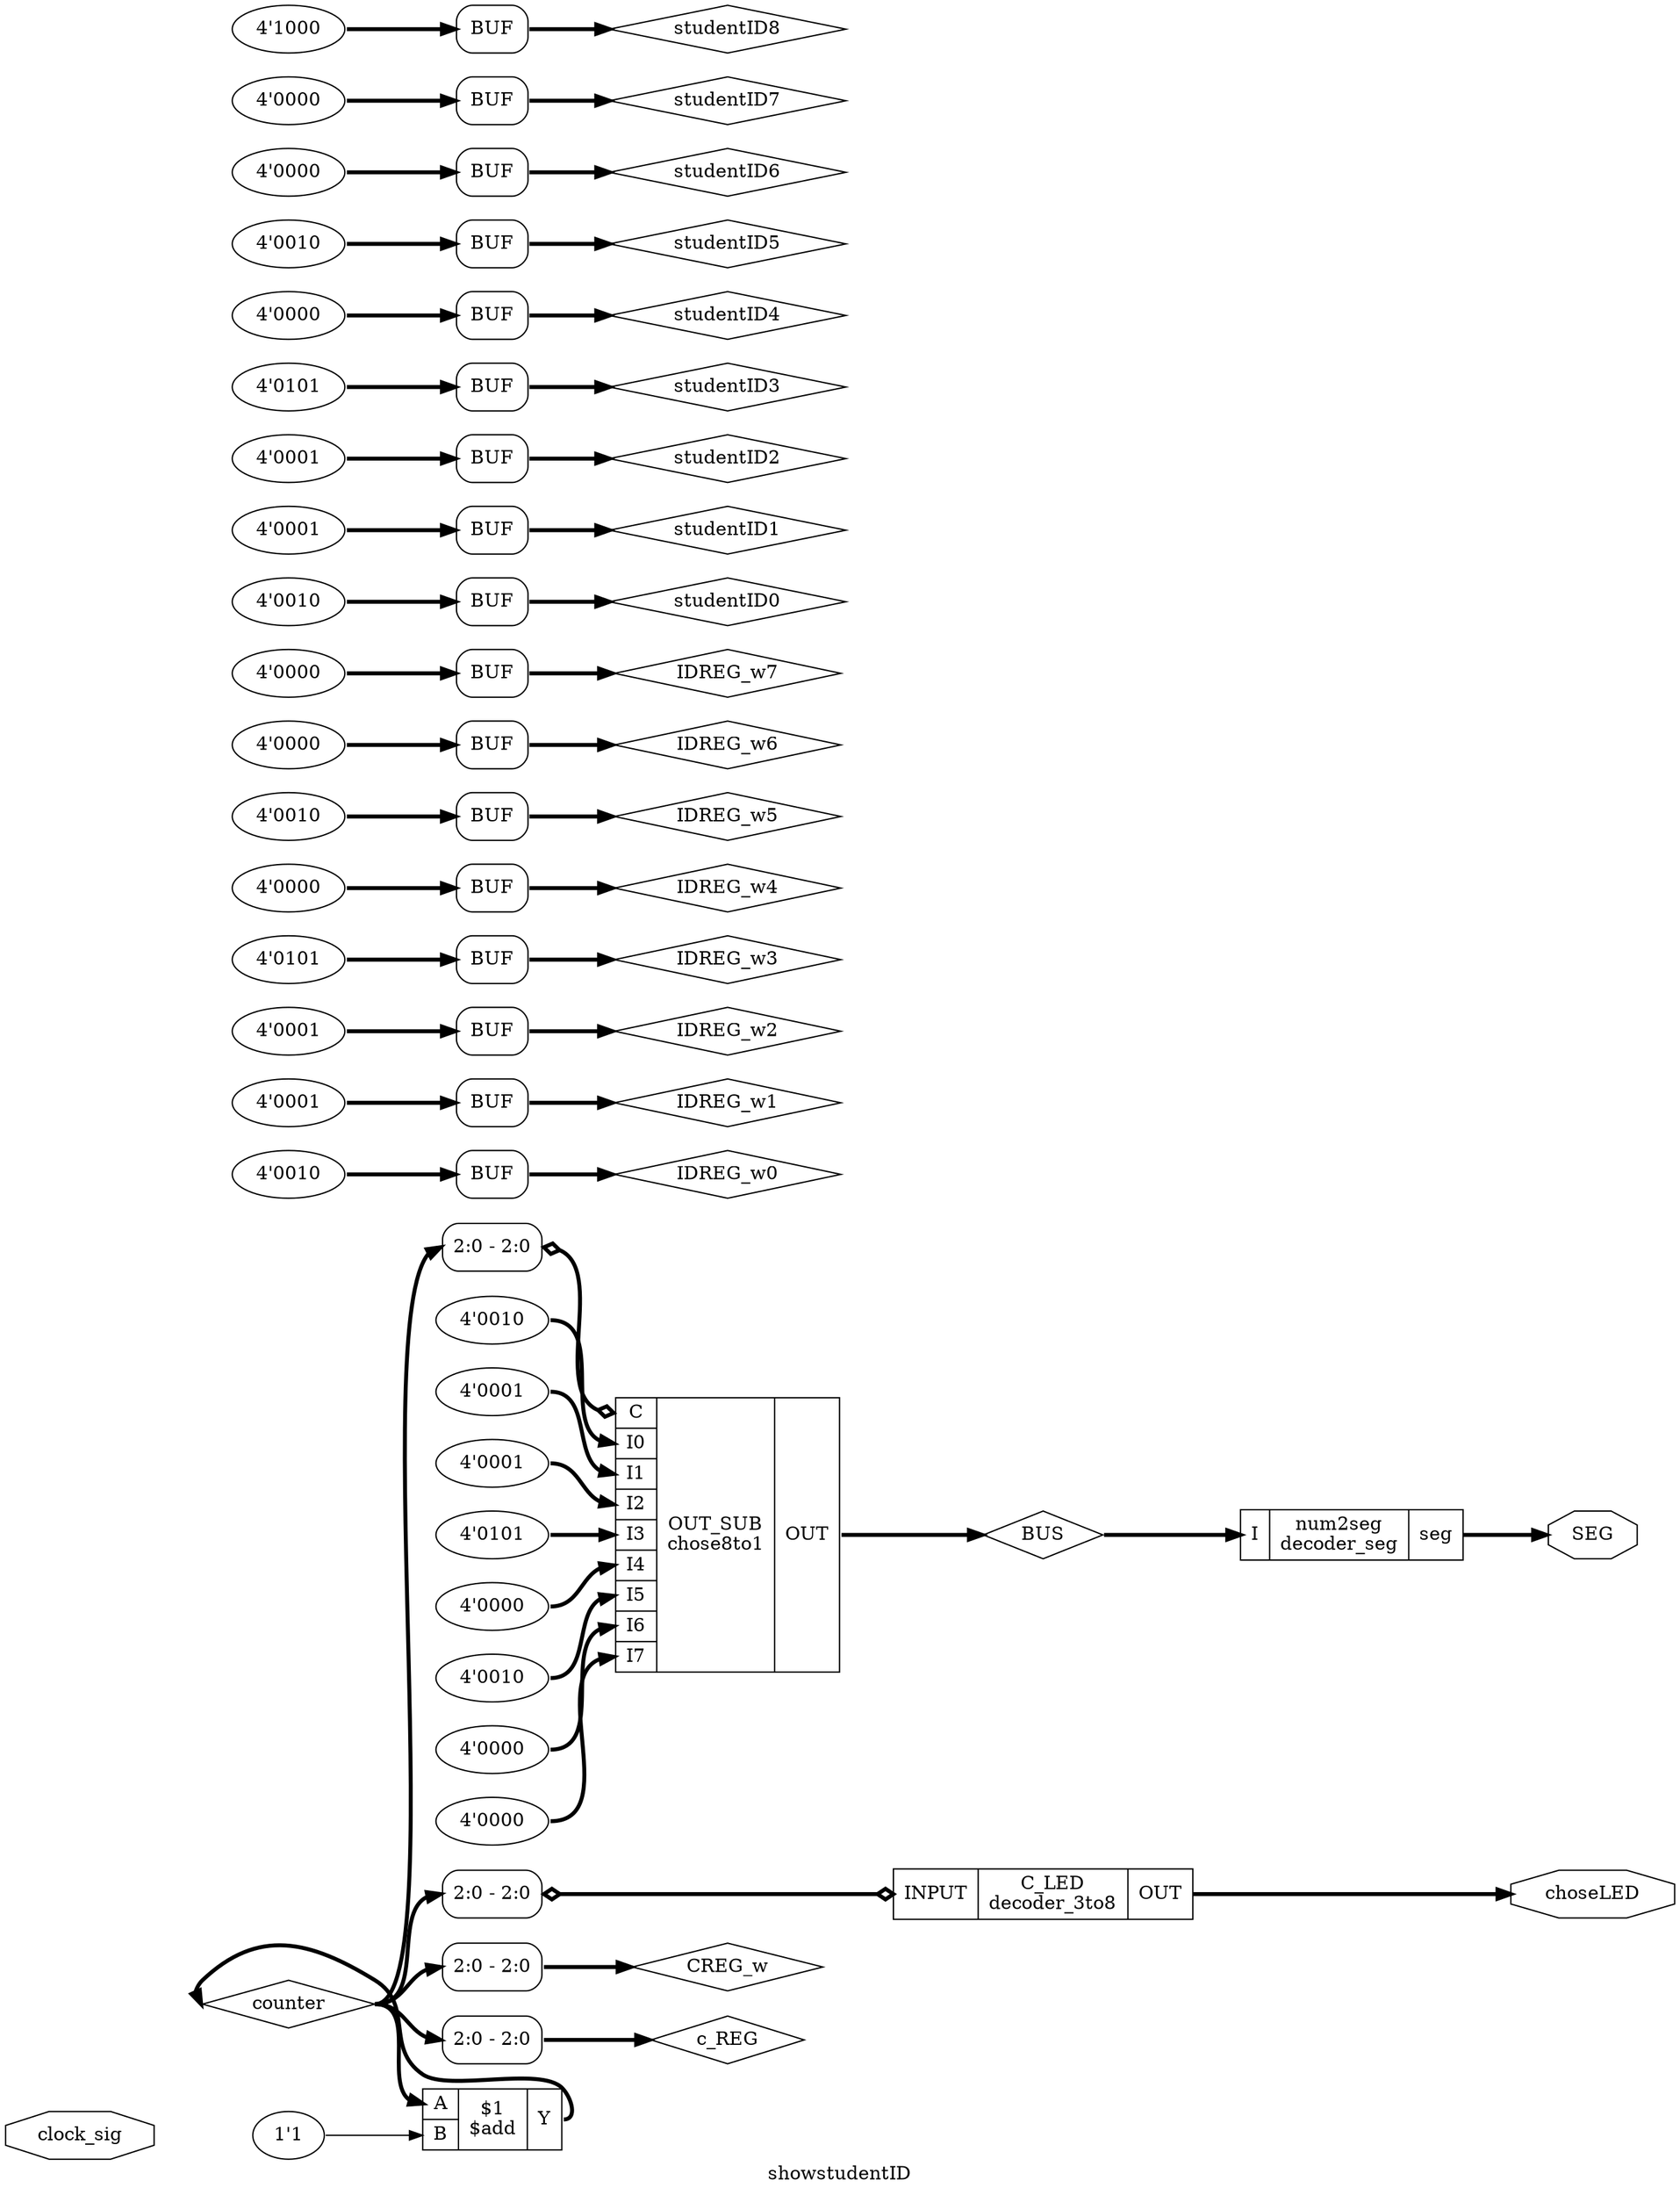 
digraph "showstudentID" {
label="showstudentID";
rankdir="LR";
remincross=true;
n1 [ shape=diamond, label="BUS", color="black", fontcolor="black" ];
n2 [ shape=diamond, label="CREG_w", color="black", fontcolor="black" ];
n3 [ shape=diamond, label="IDREG_w0", color="black", fontcolor="black" ];
n4 [ shape=diamond, label="IDREG_w1", color="black", fontcolor="black" ];
n5 [ shape=diamond, label="IDREG_w2", color="black", fontcolor="black" ];
n6 [ shape=diamond, label="IDREG_w3", color="black", fontcolor="black" ];
n7 [ shape=diamond, label="IDREG_w4", color="black", fontcolor="black" ];
n8 [ shape=diamond, label="IDREG_w5", color="black", fontcolor="black" ];
n9 [ shape=diamond, label="IDREG_w6", color="black", fontcolor="black" ];
n10 [ shape=diamond, label="IDREG_w7", color="black", fontcolor="black" ];
n11 [ shape=octagon, label="SEG", color="black", fontcolor="black" ];
n12 [ shape=diamond, label="c_REG", color="black", fontcolor="black" ];
n13 [ shape=octagon, label="choseLED", color="black", fontcolor="black" ];
n14 [ shape=octagon, label="clock_sig", color="black", fontcolor="black" ];
n15 [ shape=diamond, label="counter", color="black", fontcolor="black" ];
n16 [ shape=diamond, label="studentID0", color="black", fontcolor="black" ];
n17 [ shape=diamond, label="studentID1", color="black", fontcolor="black" ];
n18 [ shape=diamond, label="studentID2", color="black", fontcolor="black" ];
n19 [ shape=diamond, label="studentID3", color="black", fontcolor="black" ];
n20 [ shape=diamond, label="studentID4", color="black", fontcolor="black" ];
n21 [ shape=diamond, label="studentID5", color="black", fontcolor="black" ];
n22 [ shape=diamond, label="studentID6", color="black", fontcolor="black" ];
n23 [ shape=diamond, label="studentID7", color="black", fontcolor="black" ];
n24 [ shape=diamond, label="studentID8", color="black", fontcolor="black" ];
{ rank="source"; n14;}
{ rank="sink"; n11; n13;}
v0 [ label="1'1" ];
c28 [ shape=record, label="{{<p25> A|<p26> B}|$1\n$add|{<p27> Y}}" ];
c31 [ shape=record, label="{{<p29> INPUT}|C_LED\ndecoder_3to8|{<p30> OUT}}" ];
x1 [ shape=record, style=rounded, label="<s0> 2:0 - 2:0 " ];
x1:e -> c31:p29:w [arrowhead=odiamond, arrowtail=odiamond, dir=both, color="black", style="setlinewidth(3)", label=""];
v3 [ label="4'0010" ];
v4 [ label="4'0001" ];
v5 [ label="4'0001" ];
v6 [ label="4'0101" ];
v7 [ label="4'0000" ];
v8 [ label="4'0010" ];
v9 [ label="4'0000" ];
v10 [ label="4'0000" ];
c41 [ shape=record, label="{{<p32> C|<p33> I0|<p34> I1|<p35> I2|<p36> I3|<p37> I4|<p38> I5|<p39> I6|<p40> I7}|OUT_SUB\nchose8to1|{<p30> OUT}}" ];
x2 [ shape=record, style=rounded, label="<s0> 2:0 - 2:0 " ];
x2:e -> c41:p32:w [arrowhead=odiamond, arrowtail=odiamond, dir=both, color="black", style="setlinewidth(3)", label=""];
c44 [ shape=record, label="{{<p42> I}|num2seg\ndecoder_seg|{<p43> seg}}" ];
x11 [ shape=record, style=rounded, label="<s0> 2:0 - 2:0 " ];
v12 [ label="4'0010" ];
x13 [shape=box, style=rounded, label="BUF"];
v14 [ label="4'0001" ];
x15 [shape=box, style=rounded, label="BUF"];
v16 [ label="4'0001" ];
x17 [shape=box, style=rounded, label="BUF"];
v18 [ label="4'0101" ];
x19 [shape=box, style=rounded, label="BUF"];
v20 [ label="4'0000" ];
x21 [shape=box, style=rounded, label="BUF"];
v22 [ label="4'0010" ];
x23 [shape=box, style=rounded, label="BUF"];
v24 [ label="4'0000" ];
x25 [shape=box, style=rounded, label="BUF"];
v26 [ label="4'0000" ];
x27 [shape=box, style=rounded, label="BUF"];
x28 [ shape=record, style=rounded, label="<s0> 2:0 - 2:0 " ];
v29 [ label="4'0010" ];
x30 [shape=box, style=rounded, label="BUF"];
v31 [ label="4'0001" ];
x32 [shape=box, style=rounded, label="BUF"];
v33 [ label="4'0001" ];
x34 [shape=box, style=rounded, label="BUF"];
v35 [ label="4'0101" ];
x36 [shape=box, style=rounded, label="BUF"];
v37 [ label="4'0000" ];
x38 [shape=box, style=rounded, label="BUF"];
v39 [ label="4'0010" ];
x40 [shape=box, style=rounded, label="BUF"];
v41 [ label="4'0000" ];
x42 [shape=box, style=rounded, label="BUF"];
v43 [ label="4'0000" ];
x44 [shape=box, style=rounded, label="BUF"];
v45 [ label="4'1000" ];
x46 [shape=box, style=rounded, label="BUF"];
c41:p30:e -> n1:w [color="black", style="setlinewidth(3)", label=""];
n1:e -> c44:p42:w [color="black", style="setlinewidth(3)", label=""];
x27:e:e -> n10:w [color="black", style="setlinewidth(3)", label=""];
c44:p43:e -> n11:w [color="black", style="setlinewidth(3)", label=""];
x28:e -> n12:w [color="black", style="setlinewidth(3)", label=""];
c31:p30:e -> n13:w [color="black", style="setlinewidth(3)", label=""];
c28:p27:e -> n15:w [color="black", style="setlinewidth(3)", label=""];
n15:e -> c28:p25:w [color="black", style="setlinewidth(3)", label=""];
n15:e -> x11:s0:w [color="black", style="setlinewidth(3)", label=""];
n15:e -> x1:s0:w [color="black", style="setlinewidth(3)", label=""];
n15:e -> x28:s0:w [color="black", style="setlinewidth(3)", label=""];
n15:e -> x2:s0:w [color="black", style="setlinewidth(3)", label=""];
x30:e:e -> n16:w [color="black", style="setlinewidth(3)", label=""];
x32:e:e -> n17:w [color="black", style="setlinewidth(3)", label=""];
x34:e:e -> n18:w [color="black", style="setlinewidth(3)", label=""];
x36:e:e -> n19:w [color="black", style="setlinewidth(3)", label=""];
x11:e -> n2:w [color="black", style="setlinewidth(3)", label=""];
x38:e:e -> n20:w [color="black", style="setlinewidth(3)", label=""];
x40:e:e -> n21:w [color="black", style="setlinewidth(3)", label=""];
x42:e:e -> n22:w [color="black", style="setlinewidth(3)", label=""];
x44:e:e -> n23:w [color="black", style="setlinewidth(3)", label=""];
x46:e:e -> n24:w [color="black", style="setlinewidth(3)", label=""];
x13:e:e -> n3:w [color="black", style="setlinewidth(3)", label=""];
x15:e:e -> n4:w [color="black", style="setlinewidth(3)", label=""];
x17:e:e -> n5:w [color="black", style="setlinewidth(3)", label=""];
x19:e:e -> n6:w [color="black", style="setlinewidth(3)", label=""];
x21:e:e -> n7:w [color="black", style="setlinewidth(3)", label=""];
x23:e:e -> n8:w [color="black", style="setlinewidth(3)", label=""];
x25:e:e -> n9:w [color="black", style="setlinewidth(3)", label=""];
v0:e -> c28:p26:w [color="black", label=""];
v10:e -> c41:p40:w [color="black", style="setlinewidth(3)", label=""];
v12:e -> x13:w:w [color="black", style="setlinewidth(3)", label=""];
v14:e -> x15:w:w [color="black", style="setlinewidth(3)", label=""];
v16:e -> x17:w:w [color="black", style="setlinewidth(3)", label=""];
v18:e -> x19:w:w [color="black", style="setlinewidth(3)", label=""];
v20:e -> x21:w:w [color="black", style="setlinewidth(3)", label=""];
v22:e -> x23:w:w [color="black", style="setlinewidth(3)", label=""];
v24:e -> x25:w:w [color="black", style="setlinewidth(3)", label=""];
v26:e -> x27:w:w [color="black", style="setlinewidth(3)", label=""];
v29:e -> x30:w:w [color="black", style="setlinewidth(3)", label=""];
v3:e -> c41:p33:w [color="black", style="setlinewidth(3)", label=""];
v31:e -> x32:w:w [color="black", style="setlinewidth(3)", label=""];
v33:e -> x34:w:w [color="black", style="setlinewidth(3)", label=""];
v35:e -> x36:w:w [color="black", style="setlinewidth(3)", label=""];
v37:e -> x38:w:w [color="black", style="setlinewidth(3)", label=""];
v39:e -> x40:w:w [color="black", style="setlinewidth(3)", label=""];
v4:e -> c41:p34:w [color="black", style="setlinewidth(3)", label=""];
v41:e -> x42:w:w [color="black", style="setlinewidth(3)", label=""];
v43:e -> x44:w:w [color="black", style="setlinewidth(3)", label=""];
v45:e -> x46:w:w [color="black", style="setlinewidth(3)", label=""];
v5:e -> c41:p35:w [color="black", style="setlinewidth(3)", label=""];
v6:e -> c41:p36:w [color="black", style="setlinewidth(3)", label=""];
v7:e -> c41:p37:w [color="black", style="setlinewidth(3)", label=""];
v8:e -> c41:p38:w [color="black", style="setlinewidth(3)", label=""];
v9:e -> c41:p39:w [color="black", style="setlinewidth(3)", label=""];
}

